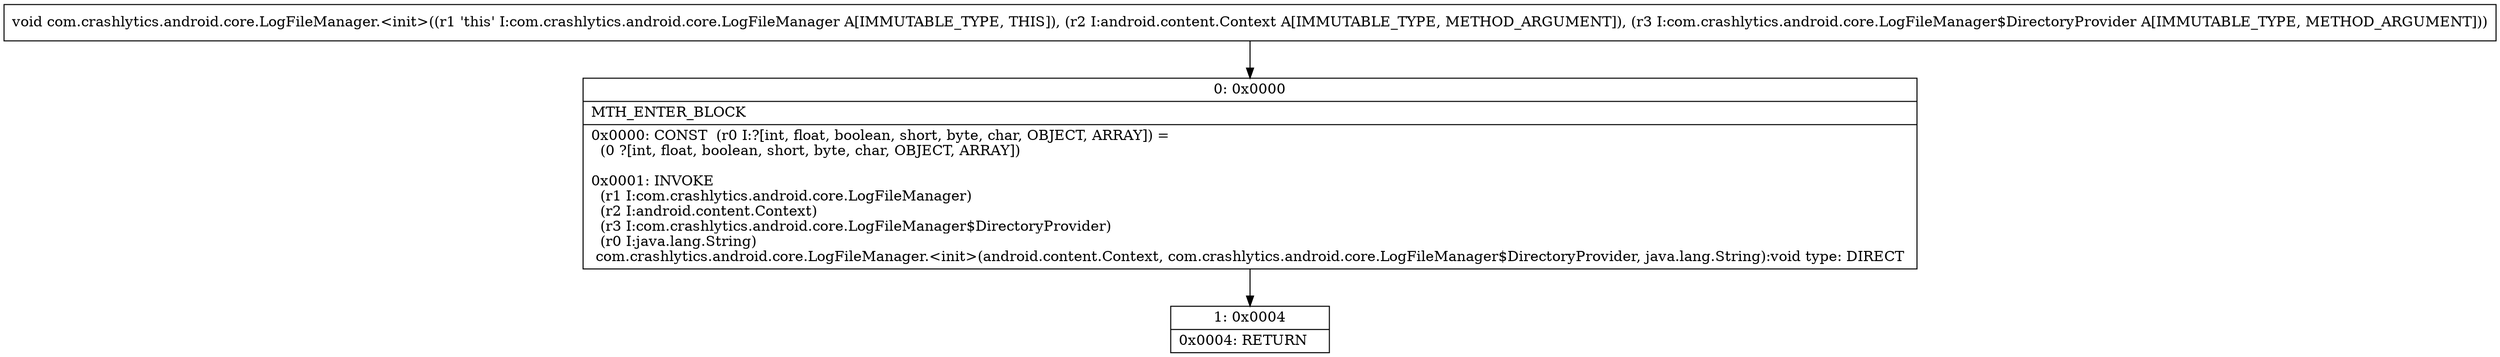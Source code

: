 digraph "CFG forcom.crashlytics.android.core.LogFileManager.\<init\>(Landroid\/content\/Context;Lcom\/crashlytics\/android\/core\/LogFileManager$DirectoryProvider;)V" {
Node_0 [shape=record,label="{0\:\ 0x0000|MTH_ENTER_BLOCK\l|0x0000: CONST  (r0 I:?[int, float, boolean, short, byte, char, OBJECT, ARRAY]) = \l  (0 ?[int, float, boolean, short, byte, char, OBJECT, ARRAY])\l \l0x0001: INVOKE  \l  (r1 I:com.crashlytics.android.core.LogFileManager)\l  (r2 I:android.content.Context)\l  (r3 I:com.crashlytics.android.core.LogFileManager$DirectoryProvider)\l  (r0 I:java.lang.String)\l com.crashlytics.android.core.LogFileManager.\<init\>(android.content.Context, com.crashlytics.android.core.LogFileManager$DirectoryProvider, java.lang.String):void type: DIRECT \l}"];
Node_1 [shape=record,label="{1\:\ 0x0004|0x0004: RETURN   \l}"];
MethodNode[shape=record,label="{void com.crashlytics.android.core.LogFileManager.\<init\>((r1 'this' I:com.crashlytics.android.core.LogFileManager A[IMMUTABLE_TYPE, THIS]), (r2 I:android.content.Context A[IMMUTABLE_TYPE, METHOD_ARGUMENT]), (r3 I:com.crashlytics.android.core.LogFileManager$DirectoryProvider A[IMMUTABLE_TYPE, METHOD_ARGUMENT])) }"];
MethodNode -> Node_0;
Node_0 -> Node_1;
}

